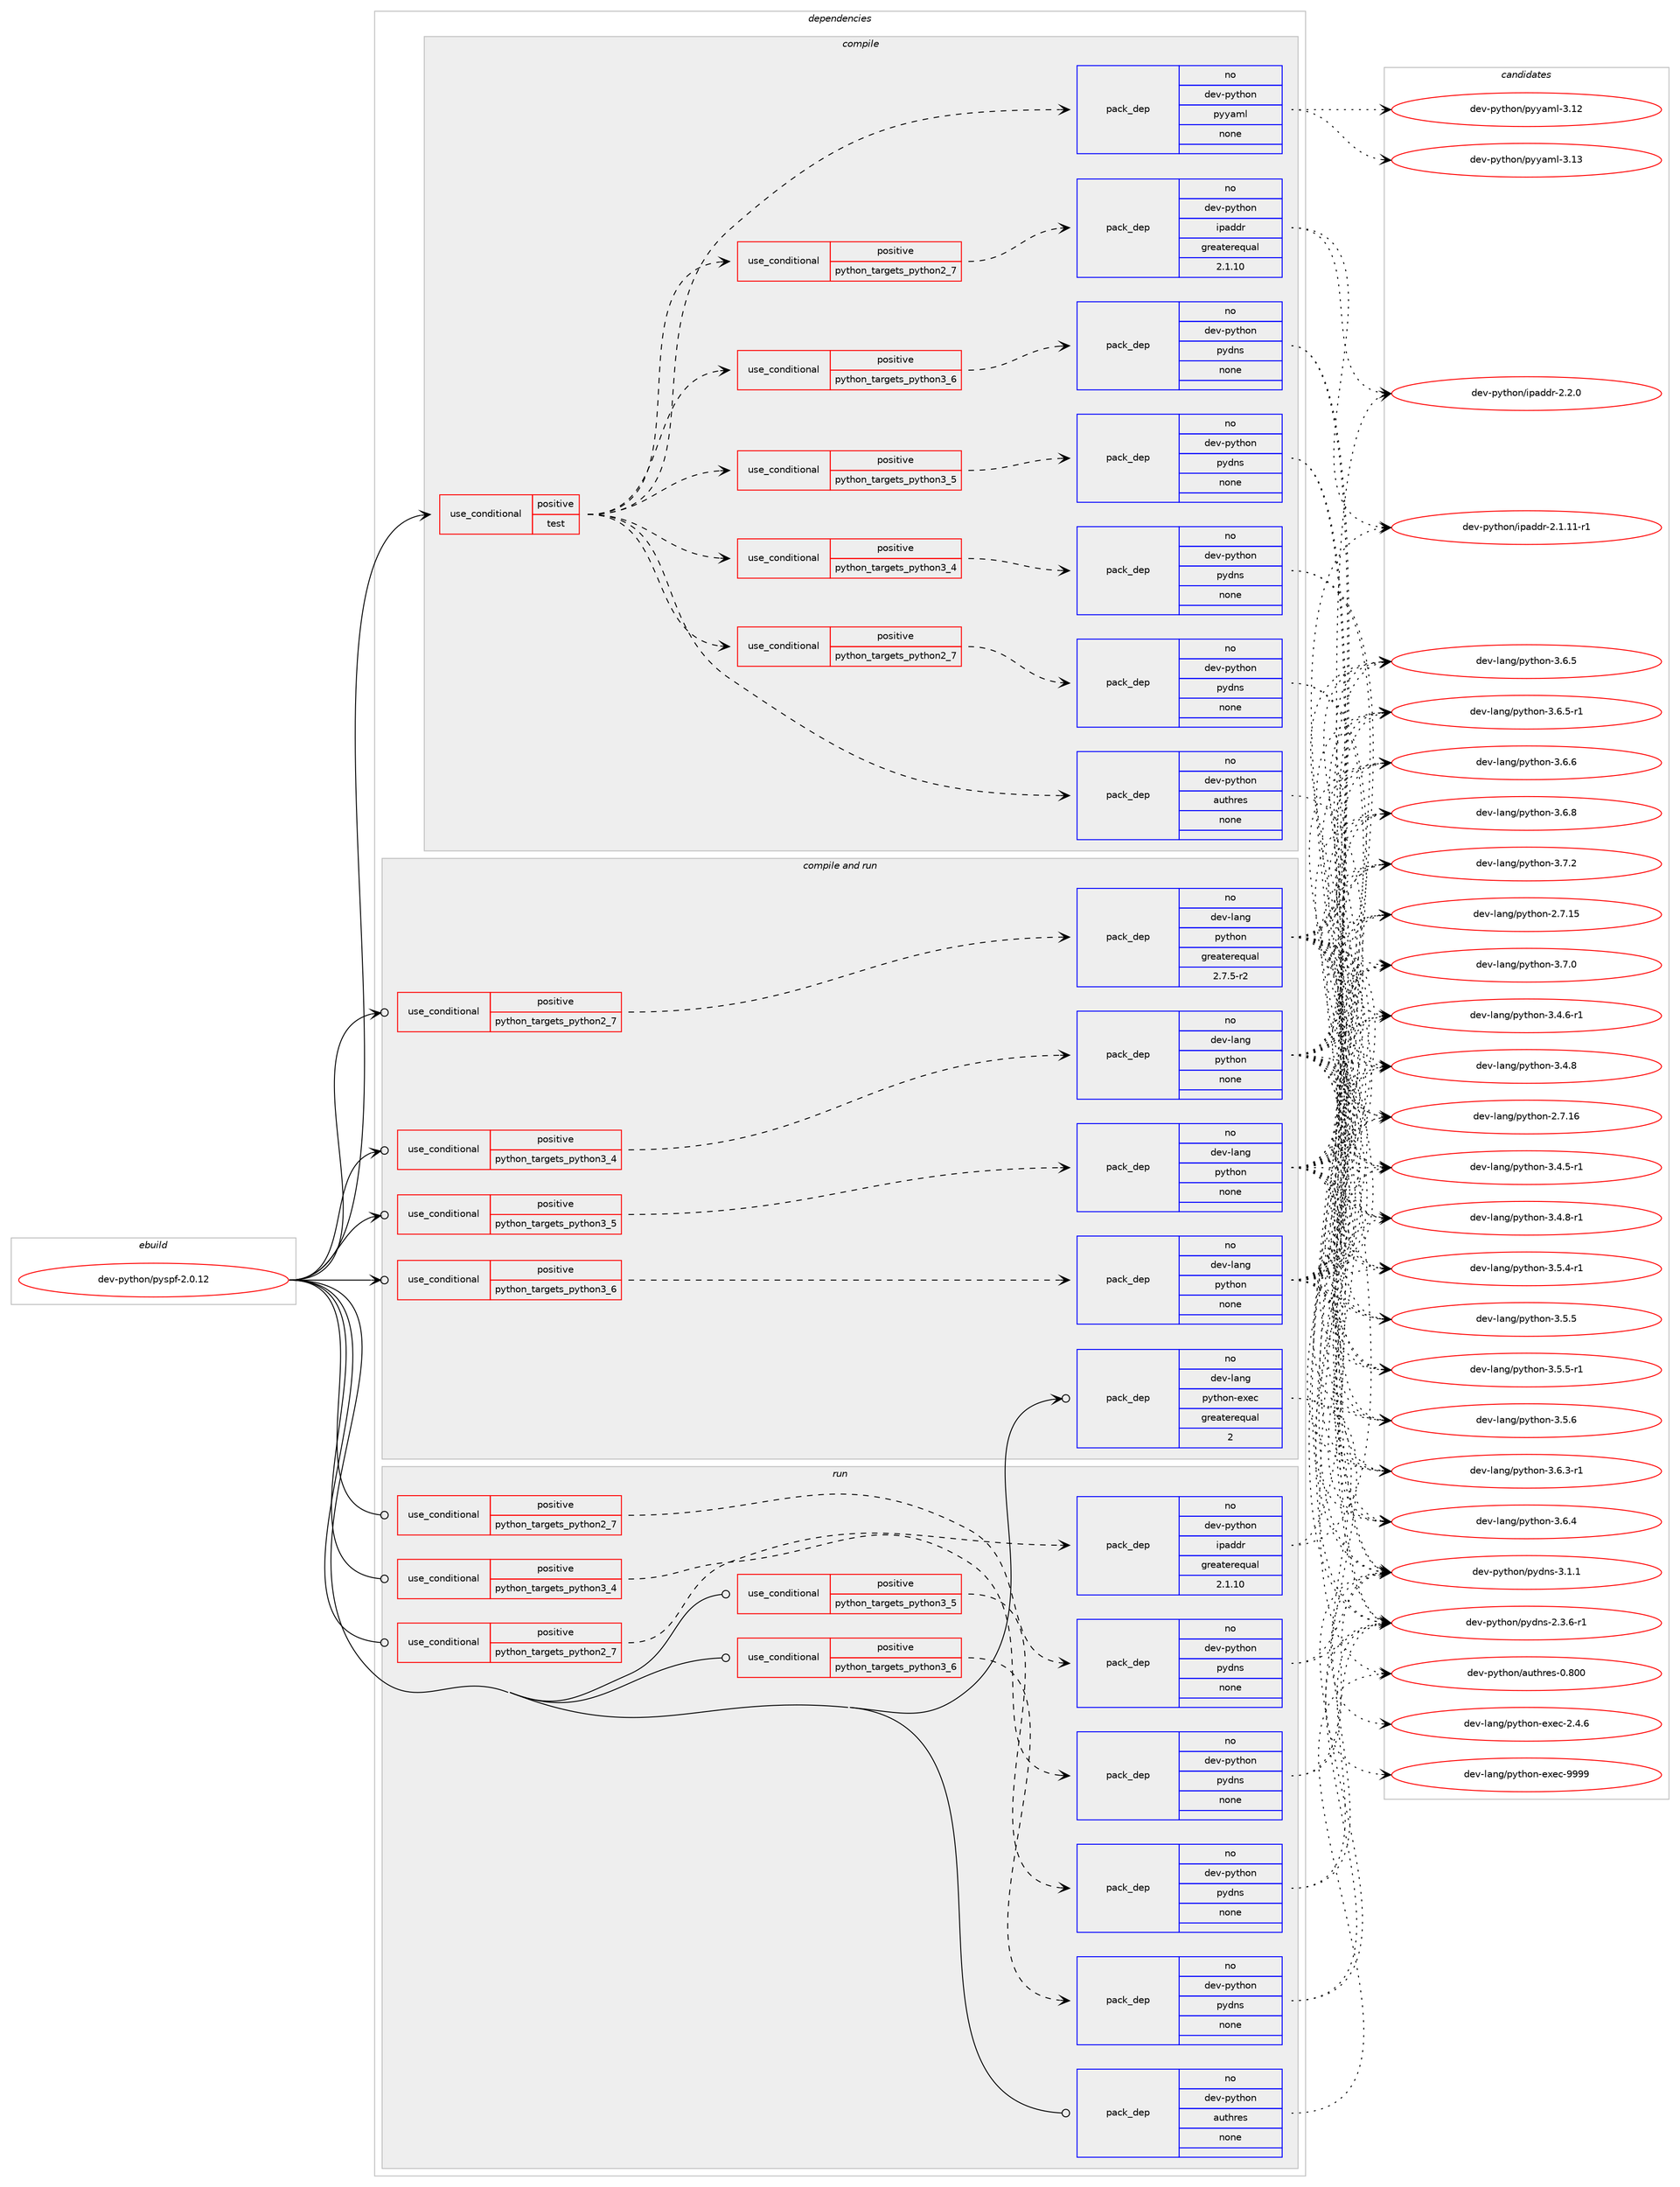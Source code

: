 digraph prolog {

# *************
# Graph options
# *************

newrank=true;
concentrate=true;
compound=true;
graph [rankdir=LR,fontname=Helvetica,fontsize=10,ranksep=1.5];#, ranksep=2.5, nodesep=0.2];
edge  [arrowhead=vee];
node  [fontname=Helvetica,fontsize=10];

# **********
# The ebuild
# **********

subgraph cluster_leftcol {
color=gray;
rank=same;
label=<<i>ebuild</i>>;
id [label="dev-python/pyspf-2.0.12", color=red, width=4, href="../dev-python/pyspf-2.0.12.svg"];
}

# ****************
# The dependencies
# ****************

subgraph cluster_midcol {
color=gray;
label=<<i>dependencies</i>>;
subgraph cluster_compile {
fillcolor="#eeeeee";
style=filled;
label=<<i>compile</i>>;
subgraph cond381846 {
dependency1432470 [label=<<TABLE BORDER="0" CELLBORDER="1" CELLSPACING="0" CELLPADDING="4"><TR><TD ROWSPAN="3" CELLPADDING="10">use_conditional</TD></TR><TR><TD>positive</TD></TR><TR><TD>test</TD></TR></TABLE>>, shape=none, color=red];
subgraph pack1027280 {
dependency1432471 [label=<<TABLE BORDER="0" CELLBORDER="1" CELLSPACING="0" CELLPADDING="4" WIDTH="220"><TR><TD ROWSPAN="6" CELLPADDING="30">pack_dep</TD></TR><TR><TD WIDTH="110">no</TD></TR><TR><TD>dev-python</TD></TR><TR><TD>authres</TD></TR><TR><TD>none</TD></TR><TR><TD></TD></TR></TABLE>>, shape=none, color=blue];
}
dependency1432470:e -> dependency1432471:w [weight=20,style="dashed",arrowhead="vee"];
subgraph cond381847 {
dependency1432472 [label=<<TABLE BORDER="0" CELLBORDER="1" CELLSPACING="0" CELLPADDING="4"><TR><TD ROWSPAN="3" CELLPADDING="10">use_conditional</TD></TR><TR><TD>positive</TD></TR><TR><TD>python_targets_python2_7</TD></TR></TABLE>>, shape=none, color=red];
subgraph pack1027281 {
dependency1432473 [label=<<TABLE BORDER="0" CELLBORDER="1" CELLSPACING="0" CELLPADDING="4" WIDTH="220"><TR><TD ROWSPAN="6" CELLPADDING="30">pack_dep</TD></TR><TR><TD WIDTH="110">no</TD></TR><TR><TD>dev-python</TD></TR><TR><TD>ipaddr</TD></TR><TR><TD>greaterequal</TD></TR><TR><TD>2.1.10</TD></TR></TABLE>>, shape=none, color=blue];
}
dependency1432472:e -> dependency1432473:w [weight=20,style="dashed",arrowhead="vee"];
}
dependency1432470:e -> dependency1432472:w [weight=20,style="dashed",arrowhead="vee"];
subgraph cond381848 {
dependency1432474 [label=<<TABLE BORDER="0" CELLBORDER="1" CELLSPACING="0" CELLPADDING="4"><TR><TD ROWSPAN="3" CELLPADDING="10">use_conditional</TD></TR><TR><TD>positive</TD></TR><TR><TD>python_targets_python2_7</TD></TR></TABLE>>, shape=none, color=red];
subgraph pack1027282 {
dependency1432475 [label=<<TABLE BORDER="0" CELLBORDER="1" CELLSPACING="0" CELLPADDING="4" WIDTH="220"><TR><TD ROWSPAN="6" CELLPADDING="30">pack_dep</TD></TR><TR><TD WIDTH="110">no</TD></TR><TR><TD>dev-python</TD></TR><TR><TD>pydns</TD></TR><TR><TD>none</TD></TR><TR><TD></TD></TR></TABLE>>, shape=none, color=blue];
}
dependency1432474:e -> dependency1432475:w [weight=20,style="dashed",arrowhead="vee"];
}
dependency1432470:e -> dependency1432474:w [weight=20,style="dashed",arrowhead="vee"];
subgraph cond381849 {
dependency1432476 [label=<<TABLE BORDER="0" CELLBORDER="1" CELLSPACING="0" CELLPADDING="4"><TR><TD ROWSPAN="3" CELLPADDING="10">use_conditional</TD></TR><TR><TD>positive</TD></TR><TR><TD>python_targets_python3_4</TD></TR></TABLE>>, shape=none, color=red];
subgraph pack1027283 {
dependency1432477 [label=<<TABLE BORDER="0" CELLBORDER="1" CELLSPACING="0" CELLPADDING="4" WIDTH="220"><TR><TD ROWSPAN="6" CELLPADDING="30">pack_dep</TD></TR><TR><TD WIDTH="110">no</TD></TR><TR><TD>dev-python</TD></TR><TR><TD>pydns</TD></TR><TR><TD>none</TD></TR><TR><TD></TD></TR></TABLE>>, shape=none, color=blue];
}
dependency1432476:e -> dependency1432477:w [weight=20,style="dashed",arrowhead="vee"];
}
dependency1432470:e -> dependency1432476:w [weight=20,style="dashed",arrowhead="vee"];
subgraph cond381850 {
dependency1432478 [label=<<TABLE BORDER="0" CELLBORDER="1" CELLSPACING="0" CELLPADDING="4"><TR><TD ROWSPAN="3" CELLPADDING="10">use_conditional</TD></TR><TR><TD>positive</TD></TR><TR><TD>python_targets_python3_5</TD></TR></TABLE>>, shape=none, color=red];
subgraph pack1027284 {
dependency1432479 [label=<<TABLE BORDER="0" CELLBORDER="1" CELLSPACING="0" CELLPADDING="4" WIDTH="220"><TR><TD ROWSPAN="6" CELLPADDING="30">pack_dep</TD></TR><TR><TD WIDTH="110">no</TD></TR><TR><TD>dev-python</TD></TR><TR><TD>pydns</TD></TR><TR><TD>none</TD></TR><TR><TD></TD></TR></TABLE>>, shape=none, color=blue];
}
dependency1432478:e -> dependency1432479:w [weight=20,style="dashed",arrowhead="vee"];
}
dependency1432470:e -> dependency1432478:w [weight=20,style="dashed",arrowhead="vee"];
subgraph cond381851 {
dependency1432480 [label=<<TABLE BORDER="0" CELLBORDER="1" CELLSPACING="0" CELLPADDING="4"><TR><TD ROWSPAN="3" CELLPADDING="10">use_conditional</TD></TR><TR><TD>positive</TD></TR><TR><TD>python_targets_python3_6</TD></TR></TABLE>>, shape=none, color=red];
subgraph pack1027285 {
dependency1432481 [label=<<TABLE BORDER="0" CELLBORDER="1" CELLSPACING="0" CELLPADDING="4" WIDTH="220"><TR><TD ROWSPAN="6" CELLPADDING="30">pack_dep</TD></TR><TR><TD WIDTH="110">no</TD></TR><TR><TD>dev-python</TD></TR><TR><TD>pydns</TD></TR><TR><TD>none</TD></TR><TR><TD></TD></TR></TABLE>>, shape=none, color=blue];
}
dependency1432480:e -> dependency1432481:w [weight=20,style="dashed",arrowhead="vee"];
}
dependency1432470:e -> dependency1432480:w [weight=20,style="dashed",arrowhead="vee"];
subgraph pack1027286 {
dependency1432482 [label=<<TABLE BORDER="0" CELLBORDER="1" CELLSPACING="0" CELLPADDING="4" WIDTH="220"><TR><TD ROWSPAN="6" CELLPADDING="30">pack_dep</TD></TR><TR><TD WIDTH="110">no</TD></TR><TR><TD>dev-python</TD></TR><TR><TD>pyyaml</TD></TR><TR><TD>none</TD></TR><TR><TD></TD></TR></TABLE>>, shape=none, color=blue];
}
dependency1432470:e -> dependency1432482:w [weight=20,style="dashed",arrowhead="vee"];
}
id:e -> dependency1432470:w [weight=20,style="solid",arrowhead="vee"];
}
subgraph cluster_compileandrun {
fillcolor="#eeeeee";
style=filled;
label=<<i>compile and run</i>>;
subgraph cond381852 {
dependency1432483 [label=<<TABLE BORDER="0" CELLBORDER="1" CELLSPACING="0" CELLPADDING="4"><TR><TD ROWSPAN="3" CELLPADDING="10">use_conditional</TD></TR><TR><TD>positive</TD></TR><TR><TD>python_targets_python2_7</TD></TR></TABLE>>, shape=none, color=red];
subgraph pack1027287 {
dependency1432484 [label=<<TABLE BORDER="0" CELLBORDER="1" CELLSPACING="0" CELLPADDING="4" WIDTH="220"><TR><TD ROWSPAN="6" CELLPADDING="30">pack_dep</TD></TR><TR><TD WIDTH="110">no</TD></TR><TR><TD>dev-lang</TD></TR><TR><TD>python</TD></TR><TR><TD>greaterequal</TD></TR><TR><TD>2.7.5-r2</TD></TR></TABLE>>, shape=none, color=blue];
}
dependency1432483:e -> dependency1432484:w [weight=20,style="dashed",arrowhead="vee"];
}
id:e -> dependency1432483:w [weight=20,style="solid",arrowhead="odotvee"];
subgraph cond381853 {
dependency1432485 [label=<<TABLE BORDER="0" CELLBORDER="1" CELLSPACING="0" CELLPADDING="4"><TR><TD ROWSPAN="3" CELLPADDING="10">use_conditional</TD></TR><TR><TD>positive</TD></TR><TR><TD>python_targets_python3_4</TD></TR></TABLE>>, shape=none, color=red];
subgraph pack1027288 {
dependency1432486 [label=<<TABLE BORDER="0" CELLBORDER="1" CELLSPACING="0" CELLPADDING="4" WIDTH="220"><TR><TD ROWSPAN="6" CELLPADDING="30">pack_dep</TD></TR><TR><TD WIDTH="110">no</TD></TR><TR><TD>dev-lang</TD></TR><TR><TD>python</TD></TR><TR><TD>none</TD></TR><TR><TD></TD></TR></TABLE>>, shape=none, color=blue];
}
dependency1432485:e -> dependency1432486:w [weight=20,style="dashed",arrowhead="vee"];
}
id:e -> dependency1432485:w [weight=20,style="solid",arrowhead="odotvee"];
subgraph cond381854 {
dependency1432487 [label=<<TABLE BORDER="0" CELLBORDER="1" CELLSPACING="0" CELLPADDING="4"><TR><TD ROWSPAN="3" CELLPADDING="10">use_conditional</TD></TR><TR><TD>positive</TD></TR><TR><TD>python_targets_python3_5</TD></TR></TABLE>>, shape=none, color=red];
subgraph pack1027289 {
dependency1432488 [label=<<TABLE BORDER="0" CELLBORDER="1" CELLSPACING="0" CELLPADDING="4" WIDTH="220"><TR><TD ROWSPAN="6" CELLPADDING="30">pack_dep</TD></TR><TR><TD WIDTH="110">no</TD></TR><TR><TD>dev-lang</TD></TR><TR><TD>python</TD></TR><TR><TD>none</TD></TR><TR><TD></TD></TR></TABLE>>, shape=none, color=blue];
}
dependency1432487:e -> dependency1432488:w [weight=20,style="dashed",arrowhead="vee"];
}
id:e -> dependency1432487:w [weight=20,style="solid",arrowhead="odotvee"];
subgraph cond381855 {
dependency1432489 [label=<<TABLE BORDER="0" CELLBORDER="1" CELLSPACING="0" CELLPADDING="4"><TR><TD ROWSPAN="3" CELLPADDING="10">use_conditional</TD></TR><TR><TD>positive</TD></TR><TR><TD>python_targets_python3_6</TD></TR></TABLE>>, shape=none, color=red];
subgraph pack1027290 {
dependency1432490 [label=<<TABLE BORDER="0" CELLBORDER="1" CELLSPACING="0" CELLPADDING="4" WIDTH="220"><TR><TD ROWSPAN="6" CELLPADDING="30">pack_dep</TD></TR><TR><TD WIDTH="110">no</TD></TR><TR><TD>dev-lang</TD></TR><TR><TD>python</TD></TR><TR><TD>none</TD></TR><TR><TD></TD></TR></TABLE>>, shape=none, color=blue];
}
dependency1432489:e -> dependency1432490:w [weight=20,style="dashed",arrowhead="vee"];
}
id:e -> dependency1432489:w [weight=20,style="solid",arrowhead="odotvee"];
subgraph pack1027291 {
dependency1432491 [label=<<TABLE BORDER="0" CELLBORDER="1" CELLSPACING="0" CELLPADDING="4" WIDTH="220"><TR><TD ROWSPAN="6" CELLPADDING="30">pack_dep</TD></TR><TR><TD WIDTH="110">no</TD></TR><TR><TD>dev-lang</TD></TR><TR><TD>python-exec</TD></TR><TR><TD>greaterequal</TD></TR><TR><TD>2</TD></TR></TABLE>>, shape=none, color=blue];
}
id:e -> dependency1432491:w [weight=20,style="solid",arrowhead="odotvee"];
}
subgraph cluster_run {
fillcolor="#eeeeee";
style=filled;
label=<<i>run</i>>;
subgraph cond381856 {
dependency1432492 [label=<<TABLE BORDER="0" CELLBORDER="1" CELLSPACING="0" CELLPADDING="4"><TR><TD ROWSPAN="3" CELLPADDING="10">use_conditional</TD></TR><TR><TD>positive</TD></TR><TR><TD>python_targets_python2_7</TD></TR></TABLE>>, shape=none, color=red];
subgraph pack1027292 {
dependency1432493 [label=<<TABLE BORDER="0" CELLBORDER="1" CELLSPACING="0" CELLPADDING="4" WIDTH="220"><TR><TD ROWSPAN="6" CELLPADDING="30">pack_dep</TD></TR><TR><TD WIDTH="110">no</TD></TR><TR><TD>dev-python</TD></TR><TR><TD>ipaddr</TD></TR><TR><TD>greaterequal</TD></TR><TR><TD>2.1.10</TD></TR></TABLE>>, shape=none, color=blue];
}
dependency1432492:e -> dependency1432493:w [weight=20,style="dashed",arrowhead="vee"];
}
id:e -> dependency1432492:w [weight=20,style="solid",arrowhead="odot"];
subgraph cond381857 {
dependency1432494 [label=<<TABLE BORDER="0" CELLBORDER="1" CELLSPACING="0" CELLPADDING="4"><TR><TD ROWSPAN="3" CELLPADDING="10">use_conditional</TD></TR><TR><TD>positive</TD></TR><TR><TD>python_targets_python2_7</TD></TR></TABLE>>, shape=none, color=red];
subgraph pack1027293 {
dependency1432495 [label=<<TABLE BORDER="0" CELLBORDER="1" CELLSPACING="0" CELLPADDING="4" WIDTH="220"><TR><TD ROWSPAN="6" CELLPADDING="30">pack_dep</TD></TR><TR><TD WIDTH="110">no</TD></TR><TR><TD>dev-python</TD></TR><TR><TD>pydns</TD></TR><TR><TD>none</TD></TR><TR><TD></TD></TR></TABLE>>, shape=none, color=blue];
}
dependency1432494:e -> dependency1432495:w [weight=20,style="dashed",arrowhead="vee"];
}
id:e -> dependency1432494:w [weight=20,style="solid",arrowhead="odot"];
subgraph cond381858 {
dependency1432496 [label=<<TABLE BORDER="0" CELLBORDER="1" CELLSPACING="0" CELLPADDING="4"><TR><TD ROWSPAN="3" CELLPADDING="10">use_conditional</TD></TR><TR><TD>positive</TD></TR><TR><TD>python_targets_python3_4</TD></TR></TABLE>>, shape=none, color=red];
subgraph pack1027294 {
dependency1432497 [label=<<TABLE BORDER="0" CELLBORDER="1" CELLSPACING="0" CELLPADDING="4" WIDTH="220"><TR><TD ROWSPAN="6" CELLPADDING="30">pack_dep</TD></TR><TR><TD WIDTH="110">no</TD></TR><TR><TD>dev-python</TD></TR><TR><TD>pydns</TD></TR><TR><TD>none</TD></TR><TR><TD></TD></TR></TABLE>>, shape=none, color=blue];
}
dependency1432496:e -> dependency1432497:w [weight=20,style="dashed",arrowhead="vee"];
}
id:e -> dependency1432496:w [weight=20,style="solid",arrowhead="odot"];
subgraph cond381859 {
dependency1432498 [label=<<TABLE BORDER="0" CELLBORDER="1" CELLSPACING="0" CELLPADDING="4"><TR><TD ROWSPAN="3" CELLPADDING="10">use_conditional</TD></TR><TR><TD>positive</TD></TR><TR><TD>python_targets_python3_5</TD></TR></TABLE>>, shape=none, color=red];
subgraph pack1027295 {
dependency1432499 [label=<<TABLE BORDER="0" CELLBORDER="1" CELLSPACING="0" CELLPADDING="4" WIDTH="220"><TR><TD ROWSPAN="6" CELLPADDING="30">pack_dep</TD></TR><TR><TD WIDTH="110">no</TD></TR><TR><TD>dev-python</TD></TR><TR><TD>pydns</TD></TR><TR><TD>none</TD></TR><TR><TD></TD></TR></TABLE>>, shape=none, color=blue];
}
dependency1432498:e -> dependency1432499:w [weight=20,style="dashed",arrowhead="vee"];
}
id:e -> dependency1432498:w [weight=20,style="solid",arrowhead="odot"];
subgraph cond381860 {
dependency1432500 [label=<<TABLE BORDER="0" CELLBORDER="1" CELLSPACING="0" CELLPADDING="4"><TR><TD ROWSPAN="3" CELLPADDING="10">use_conditional</TD></TR><TR><TD>positive</TD></TR><TR><TD>python_targets_python3_6</TD></TR></TABLE>>, shape=none, color=red];
subgraph pack1027296 {
dependency1432501 [label=<<TABLE BORDER="0" CELLBORDER="1" CELLSPACING="0" CELLPADDING="4" WIDTH="220"><TR><TD ROWSPAN="6" CELLPADDING="30">pack_dep</TD></TR><TR><TD WIDTH="110">no</TD></TR><TR><TD>dev-python</TD></TR><TR><TD>pydns</TD></TR><TR><TD>none</TD></TR><TR><TD></TD></TR></TABLE>>, shape=none, color=blue];
}
dependency1432500:e -> dependency1432501:w [weight=20,style="dashed",arrowhead="vee"];
}
id:e -> dependency1432500:w [weight=20,style="solid",arrowhead="odot"];
subgraph pack1027297 {
dependency1432502 [label=<<TABLE BORDER="0" CELLBORDER="1" CELLSPACING="0" CELLPADDING="4" WIDTH="220"><TR><TD ROWSPAN="6" CELLPADDING="30">pack_dep</TD></TR><TR><TD WIDTH="110">no</TD></TR><TR><TD>dev-python</TD></TR><TR><TD>authres</TD></TR><TR><TD>none</TD></TR><TR><TD></TD></TR></TABLE>>, shape=none, color=blue];
}
id:e -> dependency1432502:w [weight=20,style="solid",arrowhead="odot"];
}
}

# **************
# The candidates
# **************

subgraph cluster_choices {
rank=same;
color=gray;
label=<<i>candidates</i>>;

subgraph choice1027280 {
color=black;
nodesep=1;
choice100101118451121211161041111104797117116104114101115454846564848 [label="dev-python/authres-0.800", color=red, width=4,href="../dev-python/authres-0.800.svg"];
dependency1432471:e -> choice100101118451121211161041111104797117116104114101115454846564848:w [style=dotted,weight="100"];
}
subgraph choice1027281 {
color=black;
nodesep=1;
choice100101118451121211161041111104710511297100100114455046494649494511449 [label="dev-python/ipaddr-2.1.11-r1", color=red, width=4,href="../dev-python/ipaddr-2.1.11-r1.svg"];
choice100101118451121211161041111104710511297100100114455046504648 [label="dev-python/ipaddr-2.2.0", color=red, width=4,href="../dev-python/ipaddr-2.2.0.svg"];
dependency1432473:e -> choice100101118451121211161041111104710511297100100114455046494649494511449:w [style=dotted,weight="100"];
dependency1432473:e -> choice100101118451121211161041111104710511297100100114455046504648:w [style=dotted,weight="100"];
}
subgraph choice1027282 {
color=black;
nodesep=1;
choice10010111845112121116104111110471121211001101154550465146544511449 [label="dev-python/pydns-2.3.6-r1", color=red, width=4,href="../dev-python/pydns-2.3.6-r1.svg"];
choice1001011184511212111610411111047112121100110115455146494649 [label="dev-python/pydns-3.1.1", color=red, width=4,href="../dev-python/pydns-3.1.1.svg"];
dependency1432475:e -> choice10010111845112121116104111110471121211001101154550465146544511449:w [style=dotted,weight="100"];
dependency1432475:e -> choice1001011184511212111610411111047112121100110115455146494649:w [style=dotted,weight="100"];
}
subgraph choice1027283 {
color=black;
nodesep=1;
choice10010111845112121116104111110471121211001101154550465146544511449 [label="dev-python/pydns-2.3.6-r1", color=red, width=4,href="../dev-python/pydns-2.3.6-r1.svg"];
choice1001011184511212111610411111047112121100110115455146494649 [label="dev-python/pydns-3.1.1", color=red, width=4,href="../dev-python/pydns-3.1.1.svg"];
dependency1432477:e -> choice10010111845112121116104111110471121211001101154550465146544511449:w [style=dotted,weight="100"];
dependency1432477:e -> choice1001011184511212111610411111047112121100110115455146494649:w [style=dotted,weight="100"];
}
subgraph choice1027284 {
color=black;
nodesep=1;
choice10010111845112121116104111110471121211001101154550465146544511449 [label="dev-python/pydns-2.3.6-r1", color=red, width=4,href="../dev-python/pydns-2.3.6-r1.svg"];
choice1001011184511212111610411111047112121100110115455146494649 [label="dev-python/pydns-3.1.1", color=red, width=4,href="../dev-python/pydns-3.1.1.svg"];
dependency1432479:e -> choice10010111845112121116104111110471121211001101154550465146544511449:w [style=dotted,weight="100"];
dependency1432479:e -> choice1001011184511212111610411111047112121100110115455146494649:w [style=dotted,weight="100"];
}
subgraph choice1027285 {
color=black;
nodesep=1;
choice10010111845112121116104111110471121211001101154550465146544511449 [label="dev-python/pydns-2.3.6-r1", color=red, width=4,href="../dev-python/pydns-2.3.6-r1.svg"];
choice1001011184511212111610411111047112121100110115455146494649 [label="dev-python/pydns-3.1.1", color=red, width=4,href="../dev-python/pydns-3.1.1.svg"];
dependency1432481:e -> choice10010111845112121116104111110471121211001101154550465146544511449:w [style=dotted,weight="100"];
dependency1432481:e -> choice1001011184511212111610411111047112121100110115455146494649:w [style=dotted,weight="100"];
}
subgraph choice1027286 {
color=black;
nodesep=1;
choice1001011184511212111610411111047112121121971091084551464950 [label="dev-python/pyyaml-3.12", color=red, width=4,href="../dev-python/pyyaml-3.12.svg"];
choice1001011184511212111610411111047112121121971091084551464951 [label="dev-python/pyyaml-3.13", color=red, width=4,href="../dev-python/pyyaml-3.13.svg"];
dependency1432482:e -> choice1001011184511212111610411111047112121121971091084551464950:w [style=dotted,weight="100"];
dependency1432482:e -> choice1001011184511212111610411111047112121121971091084551464951:w [style=dotted,weight="100"];
}
subgraph choice1027287 {
color=black;
nodesep=1;
choice10010111845108971101034711212111610411111045504655464953 [label="dev-lang/python-2.7.15", color=red, width=4,href="../dev-lang/python-2.7.15.svg"];
choice10010111845108971101034711212111610411111045504655464954 [label="dev-lang/python-2.7.16", color=red, width=4,href="../dev-lang/python-2.7.16.svg"];
choice1001011184510897110103471121211161041111104551465246534511449 [label="dev-lang/python-3.4.5-r1", color=red, width=4,href="../dev-lang/python-3.4.5-r1.svg"];
choice1001011184510897110103471121211161041111104551465246544511449 [label="dev-lang/python-3.4.6-r1", color=red, width=4,href="../dev-lang/python-3.4.6-r1.svg"];
choice100101118451089711010347112121116104111110455146524656 [label="dev-lang/python-3.4.8", color=red, width=4,href="../dev-lang/python-3.4.8.svg"];
choice1001011184510897110103471121211161041111104551465246564511449 [label="dev-lang/python-3.4.8-r1", color=red, width=4,href="../dev-lang/python-3.4.8-r1.svg"];
choice1001011184510897110103471121211161041111104551465346524511449 [label="dev-lang/python-3.5.4-r1", color=red, width=4,href="../dev-lang/python-3.5.4-r1.svg"];
choice100101118451089711010347112121116104111110455146534653 [label="dev-lang/python-3.5.5", color=red, width=4,href="../dev-lang/python-3.5.5.svg"];
choice1001011184510897110103471121211161041111104551465346534511449 [label="dev-lang/python-3.5.5-r1", color=red, width=4,href="../dev-lang/python-3.5.5-r1.svg"];
choice100101118451089711010347112121116104111110455146534654 [label="dev-lang/python-3.5.6", color=red, width=4,href="../dev-lang/python-3.5.6.svg"];
choice1001011184510897110103471121211161041111104551465446514511449 [label="dev-lang/python-3.6.3-r1", color=red, width=4,href="../dev-lang/python-3.6.3-r1.svg"];
choice100101118451089711010347112121116104111110455146544652 [label="dev-lang/python-3.6.4", color=red, width=4,href="../dev-lang/python-3.6.4.svg"];
choice100101118451089711010347112121116104111110455146544653 [label="dev-lang/python-3.6.5", color=red, width=4,href="../dev-lang/python-3.6.5.svg"];
choice1001011184510897110103471121211161041111104551465446534511449 [label="dev-lang/python-3.6.5-r1", color=red, width=4,href="../dev-lang/python-3.6.5-r1.svg"];
choice100101118451089711010347112121116104111110455146544654 [label="dev-lang/python-3.6.6", color=red, width=4,href="../dev-lang/python-3.6.6.svg"];
choice100101118451089711010347112121116104111110455146544656 [label="dev-lang/python-3.6.8", color=red, width=4,href="../dev-lang/python-3.6.8.svg"];
choice100101118451089711010347112121116104111110455146554648 [label="dev-lang/python-3.7.0", color=red, width=4,href="../dev-lang/python-3.7.0.svg"];
choice100101118451089711010347112121116104111110455146554650 [label="dev-lang/python-3.7.2", color=red, width=4,href="../dev-lang/python-3.7.2.svg"];
dependency1432484:e -> choice10010111845108971101034711212111610411111045504655464953:w [style=dotted,weight="100"];
dependency1432484:e -> choice10010111845108971101034711212111610411111045504655464954:w [style=dotted,weight="100"];
dependency1432484:e -> choice1001011184510897110103471121211161041111104551465246534511449:w [style=dotted,weight="100"];
dependency1432484:e -> choice1001011184510897110103471121211161041111104551465246544511449:w [style=dotted,weight="100"];
dependency1432484:e -> choice100101118451089711010347112121116104111110455146524656:w [style=dotted,weight="100"];
dependency1432484:e -> choice1001011184510897110103471121211161041111104551465246564511449:w [style=dotted,weight="100"];
dependency1432484:e -> choice1001011184510897110103471121211161041111104551465346524511449:w [style=dotted,weight="100"];
dependency1432484:e -> choice100101118451089711010347112121116104111110455146534653:w [style=dotted,weight="100"];
dependency1432484:e -> choice1001011184510897110103471121211161041111104551465346534511449:w [style=dotted,weight="100"];
dependency1432484:e -> choice100101118451089711010347112121116104111110455146534654:w [style=dotted,weight="100"];
dependency1432484:e -> choice1001011184510897110103471121211161041111104551465446514511449:w [style=dotted,weight="100"];
dependency1432484:e -> choice100101118451089711010347112121116104111110455146544652:w [style=dotted,weight="100"];
dependency1432484:e -> choice100101118451089711010347112121116104111110455146544653:w [style=dotted,weight="100"];
dependency1432484:e -> choice1001011184510897110103471121211161041111104551465446534511449:w [style=dotted,weight="100"];
dependency1432484:e -> choice100101118451089711010347112121116104111110455146544654:w [style=dotted,weight="100"];
dependency1432484:e -> choice100101118451089711010347112121116104111110455146544656:w [style=dotted,weight="100"];
dependency1432484:e -> choice100101118451089711010347112121116104111110455146554648:w [style=dotted,weight="100"];
dependency1432484:e -> choice100101118451089711010347112121116104111110455146554650:w [style=dotted,weight="100"];
}
subgraph choice1027288 {
color=black;
nodesep=1;
choice10010111845108971101034711212111610411111045504655464953 [label="dev-lang/python-2.7.15", color=red, width=4,href="../dev-lang/python-2.7.15.svg"];
choice10010111845108971101034711212111610411111045504655464954 [label="dev-lang/python-2.7.16", color=red, width=4,href="../dev-lang/python-2.7.16.svg"];
choice1001011184510897110103471121211161041111104551465246534511449 [label="dev-lang/python-3.4.5-r1", color=red, width=4,href="../dev-lang/python-3.4.5-r1.svg"];
choice1001011184510897110103471121211161041111104551465246544511449 [label="dev-lang/python-3.4.6-r1", color=red, width=4,href="../dev-lang/python-3.4.6-r1.svg"];
choice100101118451089711010347112121116104111110455146524656 [label="dev-lang/python-3.4.8", color=red, width=4,href="../dev-lang/python-3.4.8.svg"];
choice1001011184510897110103471121211161041111104551465246564511449 [label="dev-lang/python-3.4.8-r1", color=red, width=4,href="../dev-lang/python-3.4.8-r1.svg"];
choice1001011184510897110103471121211161041111104551465346524511449 [label="dev-lang/python-3.5.4-r1", color=red, width=4,href="../dev-lang/python-3.5.4-r1.svg"];
choice100101118451089711010347112121116104111110455146534653 [label="dev-lang/python-3.5.5", color=red, width=4,href="../dev-lang/python-3.5.5.svg"];
choice1001011184510897110103471121211161041111104551465346534511449 [label="dev-lang/python-3.5.5-r1", color=red, width=4,href="../dev-lang/python-3.5.5-r1.svg"];
choice100101118451089711010347112121116104111110455146534654 [label="dev-lang/python-3.5.6", color=red, width=4,href="../dev-lang/python-3.5.6.svg"];
choice1001011184510897110103471121211161041111104551465446514511449 [label="dev-lang/python-3.6.3-r1", color=red, width=4,href="../dev-lang/python-3.6.3-r1.svg"];
choice100101118451089711010347112121116104111110455146544652 [label="dev-lang/python-3.6.4", color=red, width=4,href="../dev-lang/python-3.6.4.svg"];
choice100101118451089711010347112121116104111110455146544653 [label="dev-lang/python-3.6.5", color=red, width=4,href="../dev-lang/python-3.6.5.svg"];
choice1001011184510897110103471121211161041111104551465446534511449 [label="dev-lang/python-3.6.5-r1", color=red, width=4,href="../dev-lang/python-3.6.5-r1.svg"];
choice100101118451089711010347112121116104111110455146544654 [label="dev-lang/python-3.6.6", color=red, width=4,href="../dev-lang/python-3.6.6.svg"];
choice100101118451089711010347112121116104111110455146544656 [label="dev-lang/python-3.6.8", color=red, width=4,href="../dev-lang/python-3.6.8.svg"];
choice100101118451089711010347112121116104111110455146554648 [label="dev-lang/python-3.7.0", color=red, width=4,href="../dev-lang/python-3.7.0.svg"];
choice100101118451089711010347112121116104111110455146554650 [label="dev-lang/python-3.7.2", color=red, width=4,href="../dev-lang/python-3.7.2.svg"];
dependency1432486:e -> choice10010111845108971101034711212111610411111045504655464953:w [style=dotted,weight="100"];
dependency1432486:e -> choice10010111845108971101034711212111610411111045504655464954:w [style=dotted,weight="100"];
dependency1432486:e -> choice1001011184510897110103471121211161041111104551465246534511449:w [style=dotted,weight="100"];
dependency1432486:e -> choice1001011184510897110103471121211161041111104551465246544511449:w [style=dotted,weight="100"];
dependency1432486:e -> choice100101118451089711010347112121116104111110455146524656:w [style=dotted,weight="100"];
dependency1432486:e -> choice1001011184510897110103471121211161041111104551465246564511449:w [style=dotted,weight="100"];
dependency1432486:e -> choice1001011184510897110103471121211161041111104551465346524511449:w [style=dotted,weight="100"];
dependency1432486:e -> choice100101118451089711010347112121116104111110455146534653:w [style=dotted,weight="100"];
dependency1432486:e -> choice1001011184510897110103471121211161041111104551465346534511449:w [style=dotted,weight="100"];
dependency1432486:e -> choice100101118451089711010347112121116104111110455146534654:w [style=dotted,weight="100"];
dependency1432486:e -> choice1001011184510897110103471121211161041111104551465446514511449:w [style=dotted,weight="100"];
dependency1432486:e -> choice100101118451089711010347112121116104111110455146544652:w [style=dotted,weight="100"];
dependency1432486:e -> choice100101118451089711010347112121116104111110455146544653:w [style=dotted,weight="100"];
dependency1432486:e -> choice1001011184510897110103471121211161041111104551465446534511449:w [style=dotted,weight="100"];
dependency1432486:e -> choice100101118451089711010347112121116104111110455146544654:w [style=dotted,weight="100"];
dependency1432486:e -> choice100101118451089711010347112121116104111110455146544656:w [style=dotted,weight="100"];
dependency1432486:e -> choice100101118451089711010347112121116104111110455146554648:w [style=dotted,weight="100"];
dependency1432486:e -> choice100101118451089711010347112121116104111110455146554650:w [style=dotted,weight="100"];
}
subgraph choice1027289 {
color=black;
nodesep=1;
choice10010111845108971101034711212111610411111045504655464953 [label="dev-lang/python-2.7.15", color=red, width=4,href="../dev-lang/python-2.7.15.svg"];
choice10010111845108971101034711212111610411111045504655464954 [label="dev-lang/python-2.7.16", color=red, width=4,href="../dev-lang/python-2.7.16.svg"];
choice1001011184510897110103471121211161041111104551465246534511449 [label="dev-lang/python-3.4.5-r1", color=red, width=4,href="../dev-lang/python-3.4.5-r1.svg"];
choice1001011184510897110103471121211161041111104551465246544511449 [label="dev-lang/python-3.4.6-r1", color=red, width=4,href="../dev-lang/python-3.4.6-r1.svg"];
choice100101118451089711010347112121116104111110455146524656 [label="dev-lang/python-3.4.8", color=red, width=4,href="../dev-lang/python-3.4.8.svg"];
choice1001011184510897110103471121211161041111104551465246564511449 [label="dev-lang/python-3.4.8-r1", color=red, width=4,href="../dev-lang/python-3.4.8-r1.svg"];
choice1001011184510897110103471121211161041111104551465346524511449 [label="dev-lang/python-3.5.4-r1", color=red, width=4,href="../dev-lang/python-3.5.4-r1.svg"];
choice100101118451089711010347112121116104111110455146534653 [label="dev-lang/python-3.5.5", color=red, width=4,href="../dev-lang/python-3.5.5.svg"];
choice1001011184510897110103471121211161041111104551465346534511449 [label="dev-lang/python-3.5.5-r1", color=red, width=4,href="../dev-lang/python-3.5.5-r1.svg"];
choice100101118451089711010347112121116104111110455146534654 [label="dev-lang/python-3.5.6", color=red, width=4,href="../dev-lang/python-3.5.6.svg"];
choice1001011184510897110103471121211161041111104551465446514511449 [label="dev-lang/python-3.6.3-r1", color=red, width=4,href="../dev-lang/python-3.6.3-r1.svg"];
choice100101118451089711010347112121116104111110455146544652 [label="dev-lang/python-3.6.4", color=red, width=4,href="../dev-lang/python-3.6.4.svg"];
choice100101118451089711010347112121116104111110455146544653 [label="dev-lang/python-3.6.5", color=red, width=4,href="../dev-lang/python-3.6.5.svg"];
choice1001011184510897110103471121211161041111104551465446534511449 [label="dev-lang/python-3.6.5-r1", color=red, width=4,href="../dev-lang/python-3.6.5-r1.svg"];
choice100101118451089711010347112121116104111110455146544654 [label="dev-lang/python-3.6.6", color=red, width=4,href="../dev-lang/python-3.6.6.svg"];
choice100101118451089711010347112121116104111110455146544656 [label="dev-lang/python-3.6.8", color=red, width=4,href="../dev-lang/python-3.6.8.svg"];
choice100101118451089711010347112121116104111110455146554648 [label="dev-lang/python-3.7.0", color=red, width=4,href="../dev-lang/python-3.7.0.svg"];
choice100101118451089711010347112121116104111110455146554650 [label="dev-lang/python-3.7.2", color=red, width=4,href="../dev-lang/python-3.7.2.svg"];
dependency1432488:e -> choice10010111845108971101034711212111610411111045504655464953:w [style=dotted,weight="100"];
dependency1432488:e -> choice10010111845108971101034711212111610411111045504655464954:w [style=dotted,weight="100"];
dependency1432488:e -> choice1001011184510897110103471121211161041111104551465246534511449:w [style=dotted,weight="100"];
dependency1432488:e -> choice1001011184510897110103471121211161041111104551465246544511449:w [style=dotted,weight="100"];
dependency1432488:e -> choice100101118451089711010347112121116104111110455146524656:w [style=dotted,weight="100"];
dependency1432488:e -> choice1001011184510897110103471121211161041111104551465246564511449:w [style=dotted,weight="100"];
dependency1432488:e -> choice1001011184510897110103471121211161041111104551465346524511449:w [style=dotted,weight="100"];
dependency1432488:e -> choice100101118451089711010347112121116104111110455146534653:w [style=dotted,weight="100"];
dependency1432488:e -> choice1001011184510897110103471121211161041111104551465346534511449:w [style=dotted,weight="100"];
dependency1432488:e -> choice100101118451089711010347112121116104111110455146534654:w [style=dotted,weight="100"];
dependency1432488:e -> choice1001011184510897110103471121211161041111104551465446514511449:w [style=dotted,weight="100"];
dependency1432488:e -> choice100101118451089711010347112121116104111110455146544652:w [style=dotted,weight="100"];
dependency1432488:e -> choice100101118451089711010347112121116104111110455146544653:w [style=dotted,weight="100"];
dependency1432488:e -> choice1001011184510897110103471121211161041111104551465446534511449:w [style=dotted,weight="100"];
dependency1432488:e -> choice100101118451089711010347112121116104111110455146544654:w [style=dotted,weight="100"];
dependency1432488:e -> choice100101118451089711010347112121116104111110455146544656:w [style=dotted,weight="100"];
dependency1432488:e -> choice100101118451089711010347112121116104111110455146554648:w [style=dotted,weight="100"];
dependency1432488:e -> choice100101118451089711010347112121116104111110455146554650:w [style=dotted,weight="100"];
}
subgraph choice1027290 {
color=black;
nodesep=1;
choice10010111845108971101034711212111610411111045504655464953 [label="dev-lang/python-2.7.15", color=red, width=4,href="../dev-lang/python-2.7.15.svg"];
choice10010111845108971101034711212111610411111045504655464954 [label="dev-lang/python-2.7.16", color=red, width=4,href="../dev-lang/python-2.7.16.svg"];
choice1001011184510897110103471121211161041111104551465246534511449 [label="dev-lang/python-3.4.5-r1", color=red, width=4,href="../dev-lang/python-3.4.5-r1.svg"];
choice1001011184510897110103471121211161041111104551465246544511449 [label="dev-lang/python-3.4.6-r1", color=red, width=4,href="../dev-lang/python-3.4.6-r1.svg"];
choice100101118451089711010347112121116104111110455146524656 [label="dev-lang/python-3.4.8", color=red, width=4,href="../dev-lang/python-3.4.8.svg"];
choice1001011184510897110103471121211161041111104551465246564511449 [label="dev-lang/python-3.4.8-r1", color=red, width=4,href="../dev-lang/python-3.4.8-r1.svg"];
choice1001011184510897110103471121211161041111104551465346524511449 [label="dev-lang/python-3.5.4-r1", color=red, width=4,href="../dev-lang/python-3.5.4-r1.svg"];
choice100101118451089711010347112121116104111110455146534653 [label="dev-lang/python-3.5.5", color=red, width=4,href="../dev-lang/python-3.5.5.svg"];
choice1001011184510897110103471121211161041111104551465346534511449 [label="dev-lang/python-3.5.5-r1", color=red, width=4,href="../dev-lang/python-3.5.5-r1.svg"];
choice100101118451089711010347112121116104111110455146534654 [label="dev-lang/python-3.5.6", color=red, width=4,href="../dev-lang/python-3.5.6.svg"];
choice1001011184510897110103471121211161041111104551465446514511449 [label="dev-lang/python-3.6.3-r1", color=red, width=4,href="../dev-lang/python-3.6.3-r1.svg"];
choice100101118451089711010347112121116104111110455146544652 [label="dev-lang/python-3.6.4", color=red, width=4,href="../dev-lang/python-3.6.4.svg"];
choice100101118451089711010347112121116104111110455146544653 [label="dev-lang/python-3.6.5", color=red, width=4,href="../dev-lang/python-3.6.5.svg"];
choice1001011184510897110103471121211161041111104551465446534511449 [label="dev-lang/python-3.6.5-r1", color=red, width=4,href="../dev-lang/python-3.6.5-r1.svg"];
choice100101118451089711010347112121116104111110455146544654 [label="dev-lang/python-3.6.6", color=red, width=4,href="../dev-lang/python-3.6.6.svg"];
choice100101118451089711010347112121116104111110455146544656 [label="dev-lang/python-3.6.8", color=red, width=4,href="../dev-lang/python-3.6.8.svg"];
choice100101118451089711010347112121116104111110455146554648 [label="dev-lang/python-3.7.0", color=red, width=4,href="../dev-lang/python-3.7.0.svg"];
choice100101118451089711010347112121116104111110455146554650 [label="dev-lang/python-3.7.2", color=red, width=4,href="../dev-lang/python-3.7.2.svg"];
dependency1432490:e -> choice10010111845108971101034711212111610411111045504655464953:w [style=dotted,weight="100"];
dependency1432490:e -> choice10010111845108971101034711212111610411111045504655464954:w [style=dotted,weight="100"];
dependency1432490:e -> choice1001011184510897110103471121211161041111104551465246534511449:w [style=dotted,weight="100"];
dependency1432490:e -> choice1001011184510897110103471121211161041111104551465246544511449:w [style=dotted,weight="100"];
dependency1432490:e -> choice100101118451089711010347112121116104111110455146524656:w [style=dotted,weight="100"];
dependency1432490:e -> choice1001011184510897110103471121211161041111104551465246564511449:w [style=dotted,weight="100"];
dependency1432490:e -> choice1001011184510897110103471121211161041111104551465346524511449:w [style=dotted,weight="100"];
dependency1432490:e -> choice100101118451089711010347112121116104111110455146534653:w [style=dotted,weight="100"];
dependency1432490:e -> choice1001011184510897110103471121211161041111104551465346534511449:w [style=dotted,weight="100"];
dependency1432490:e -> choice100101118451089711010347112121116104111110455146534654:w [style=dotted,weight="100"];
dependency1432490:e -> choice1001011184510897110103471121211161041111104551465446514511449:w [style=dotted,weight="100"];
dependency1432490:e -> choice100101118451089711010347112121116104111110455146544652:w [style=dotted,weight="100"];
dependency1432490:e -> choice100101118451089711010347112121116104111110455146544653:w [style=dotted,weight="100"];
dependency1432490:e -> choice1001011184510897110103471121211161041111104551465446534511449:w [style=dotted,weight="100"];
dependency1432490:e -> choice100101118451089711010347112121116104111110455146544654:w [style=dotted,weight="100"];
dependency1432490:e -> choice100101118451089711010347112121116104111110455146544656:w [style=dotted,weight="100"];
dependency1432490:e -> choice100101118451089711010347112121116104111110455146554648:w [style=dotted,weight="100"];
dependency1432490:e -> choice100101118451089711010347112121116104111110455146554650:w [style=dotted,weight="100"];
}
subgraph choice1027291 {
color=black;
nodesep=1;
choice1001011184510897110103471121211161041111104510112010199455046524654 [label="dev-lang/python-exec-2.4.6", color=red, width=4,href="../dev-lang/python-exec-2.4.6.svg"];
choice10010111845108971101034711212111610411111045101120101994557575757 [label="dev-lang/python-exec-9999", color=red, width=4,href="../dev-lang/python-exec-9999.svg"];
dependency1432491:e -> choice1001011184510897110103471121211161041111104510112010199455046524654:w [style=dotted,weight="100"];
dependency1432491:e -> choice10010111845108971101034711212111610411111045101120101994557575757:w [style=dotted,weight="100"];
}
subgraph choice1027292 {
color=black;
nodesep=1;
choice100101118451121211161041111104710511297100100114455046494649494511449 [label="dev-python/ipaddr-2.1.11-r1", color=red, width=4,href="../dev-python/ipaddr-2.1.11-r1.svg"];
choice100101118451121211161041111104710511297100100114455046504648 [label="dev-python/ipaddr-2.2.0", color=red, width=4,href="../dev-python/ipaddr-2.2.0.svg"];
dependency1432493:e -> choice100101118451121211161041111104710511297100100114455046494649494511449:w [style=dotted,weight="100"];
dependency1432493:e -> choice100101118451121211161041111104710511297100100114455046504648:w [style=dotted,weight="100"];
}
subgraph choice1027293 {
color=black;
nodesep=1;
choice10010111845112121116104111110471121211001101154550465146544511449 [label="dev-python/pydns-2.3.6-r1", color=red, width=4,href="../dev-python/pydns-2.3.6-r1.svg"];
choice1001011184511212111610411111047112121100110115455146494649 [label="dev-python/pydns-3.1.1", color=red, width=4,href="../dev-python/pydns-3.1.1.svg"];
dependency1432495:e -> choice10010111845112121116104111110471121211001101154550465146544511449:w [style=dotted,weight="100"];
dependency1432495:e -> choice1001011184511212111610411111047112121100110115455146494649:w [style=dotted,weight="100"];
}
subgraph choice1027294 {
color=black;
nodesep=1;
choice10010111845112121116104111110471121211001101154550465146544511449 [label="dev-python/pydns-2.3.6-r1", color=red, width=4,href="../dev-python/pydns-2.3.6-r1.svg"];
choice1001011184511212111610411111047112121100110115455146494649 [label="dev-python/pydns-3.1.1", color=red, width=4,href="../dev-python/pydns-3.1.1.svg"];
dependency1432497:e -> choice10010111845112121116104111110471121211001101154550465146544511449:w [style=dotted,weight="100"];
dependency1432497:e -> choice1001011184511212111610411111047112121100110115455146494649:w [style=dotted,weight="100"];
}
subgraph choice1027295 {
color=black;
nodesep=1;
choice10010111845112121116104111110471121211001101154550465146544511449 [label="dev-python/pydns-2.3.6-r1", color=red, width=4,href="../dev-python/pydns-2.3.6-r1.svg"];
choice1001011184511212111610411111047112121100110115455146494649 [label="dev-python/pydns-3.1.1", color=red, width=4,href="../dev-python/pydns-3.1.1.svg"];
dependency1432499:e -> choice10010111845112121116104111110471121211001101154550465146544511449:w [style=dotted,weight="100"];
dependency1432499:e -> choice1001011184511212111610411111047112121100110115455146494649:w [style=dotted,weight="100"];
}
subgraph choice1027296 {
color=black;
nodesep=1;
choice10010111845112121116104111110471121211001101154550465146544511449 [label="dev-python/pydns-2.3.6-r1", color=red, width=4,href="../dev-python/pydns-2.3.6-r1.svg"];
choice1001011184511212111610411111047112121100110115455146494649 [label="dev-python/pydns-3.1.1", color=red, width=4,href="../dev-python/pydns-3.1.1.svg"];
dependency1432501:e -> choice10010111845112121116104111110471121211001101154550465146544511449:w [style=dotted,weight="100"];
dependency1432501:e -> choice1001011184511212111610411111047112121100110115455146494649:w [style=dotted,weight="100"];
}
subgraph choice1027297 {
color=black;
nodesep=1;
choice100101118451121211161041111104797117116104114101115454846564848 [label="dev-python/authres-0.800", color=red, width=4,href="../dev-python/authres-0.800.svg"];
dependency1432502:e -> choice100101118451121211161041111104797117116104114101115454846564848:w [style=dotted,weight="100"];
}
}

}
